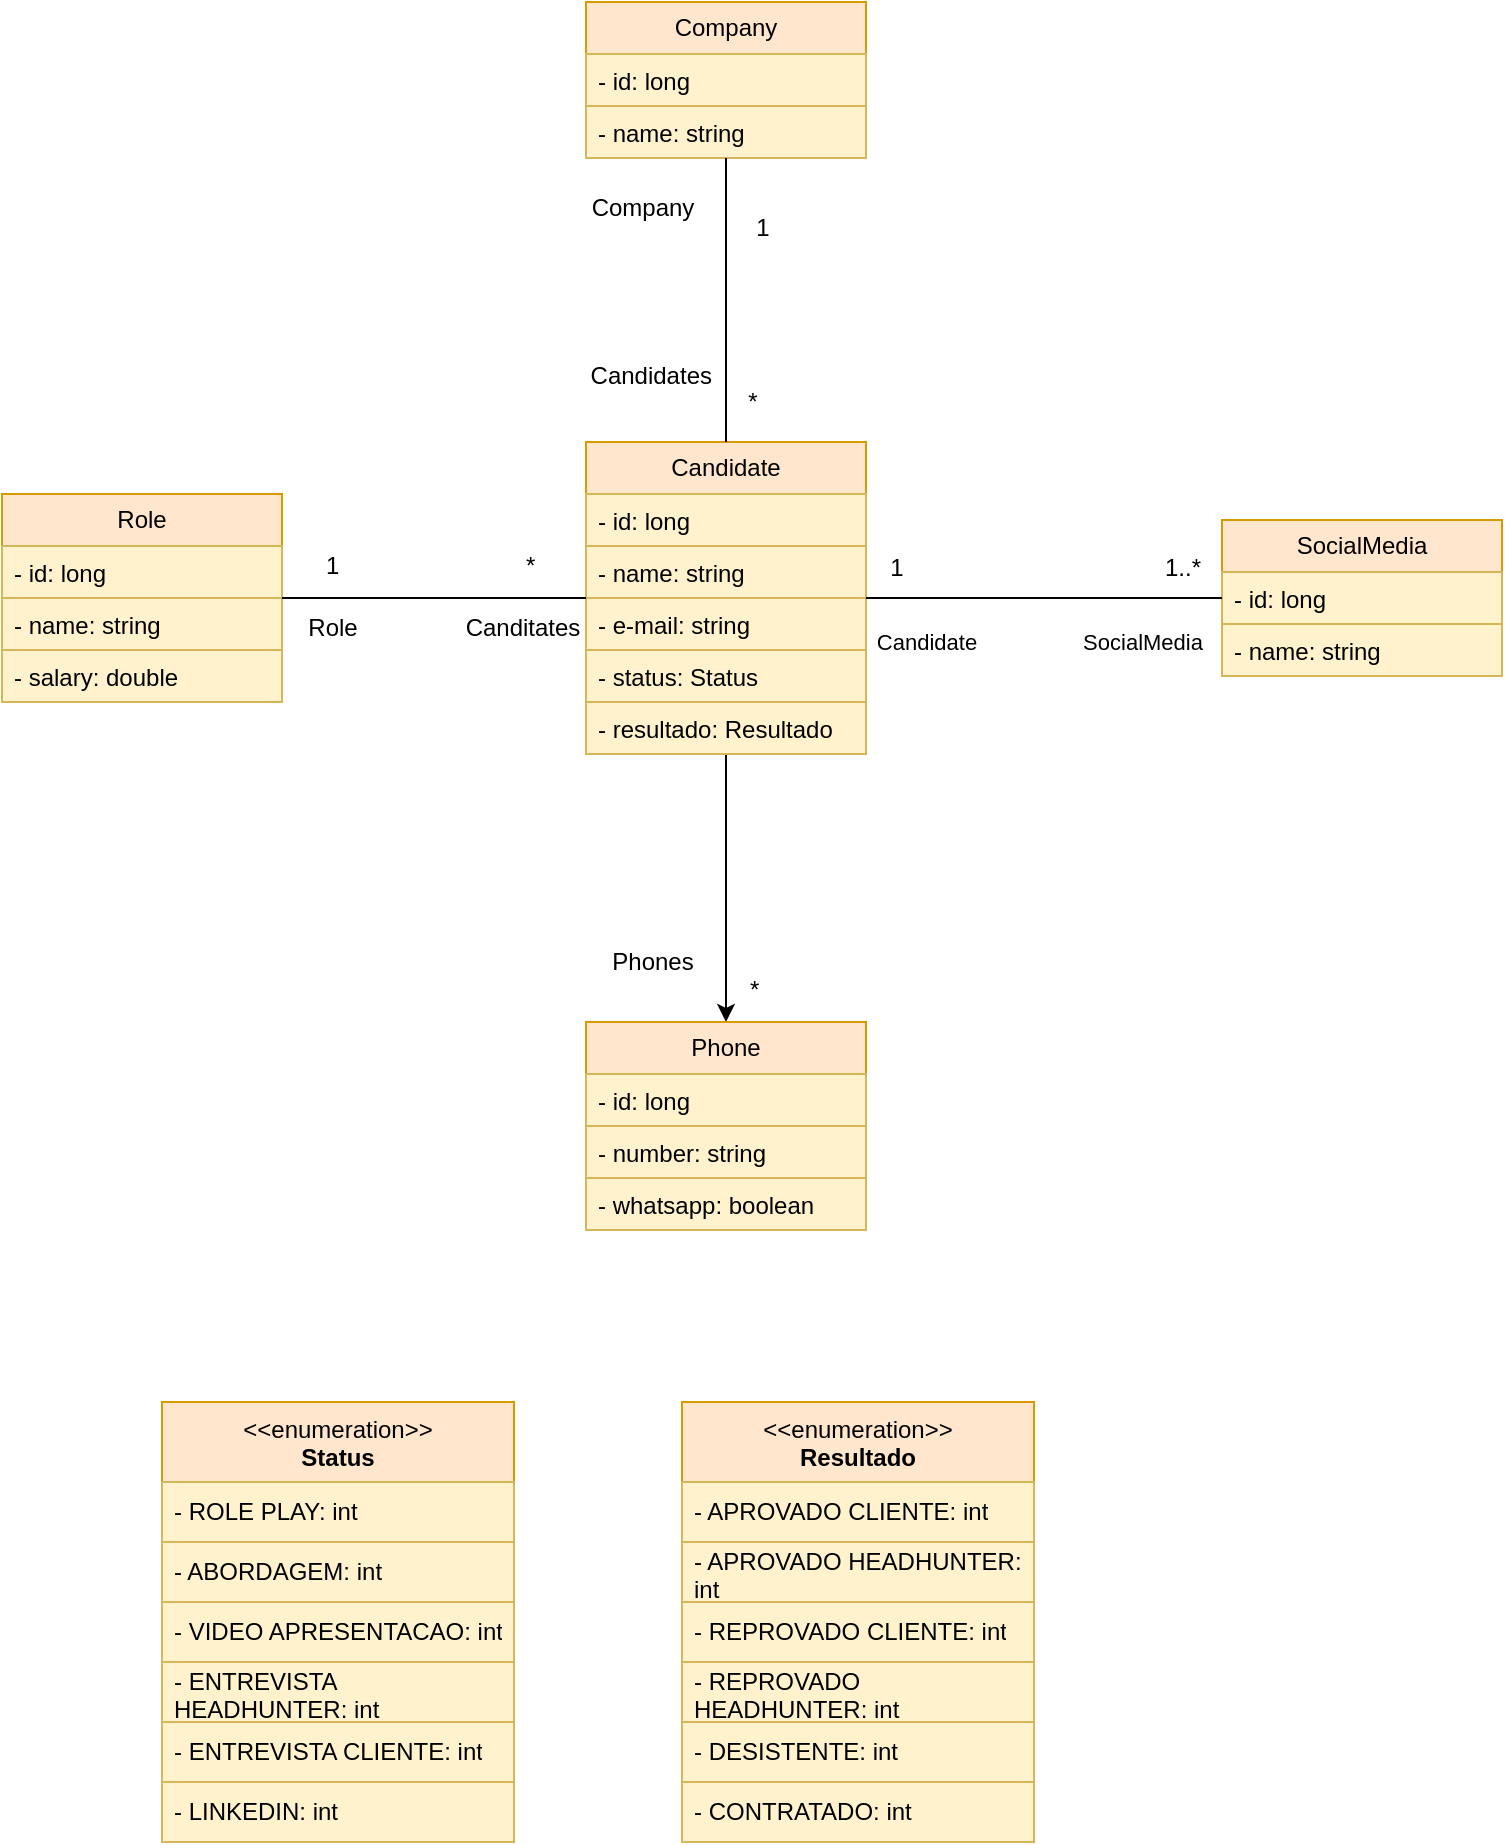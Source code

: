 <mxfile version="24.1.0" type="device">
  <diagram id="C5RBs43oDa-KdzZeNtuy" name="Page-1">
    <mxGraphModel dx="1666" dy="929" grid="1" gridSize="10" guides="1" tooltips="1" connect="1" arrows="1" fold="1" page="1" pageScale="1" pageWidth="827" pageHeight="1169" math="0" shadow="0">
      <root>
        <mxCell id="WIyWlLk6GJQsqaUBKTNV-0" />
        <mxCell id="WIyWlLk6GJQsqaUBKTNV-1" parent="WIyWlLk6GJQsqaUBKTNV-0" />
        <mxCell id="H_ECtBMFUIsmrqHkUEH8-0" value="Company" style="swimlane;fontStyle=0;childLayout=stackLayout;horizontal=1;startSize=26;fillColor=#ffe6cc;horizontalStack=0;resizeParent=1;resizeParentMax=0;resizeLast=0;collapsible=1;marginBottom=0;whiteSpace=wrap;html=1;labelBackgroundColor=none;strokeColor=#d79b00;" parent="WIyWlLk6GJQsqaUBKTNV-1" vertex="1">
          <mxGeometry x="-528" y="20" width="140" height="78" as="geometry" />
        </mxCell>
        <mxCell id="H_ECtBMFUIsmrqHkUEH8-19" value="- id: long&lt;div&gt;&lt;div&gt;&lt;br&gt;&lt;div&gt;&lt;br&gt;&lt;/div&gt;&lt;/div&gt;&lt;/div&gt;" style="text;strokeColor=#d6b656;fillColor=#fff2cc;align=left;verticalAlign=top;spacingLeft=4;spacingRight=4;overflow=hidden;rotatable=0;points=[[0,0.5],[1,0.5]];portConstraint=eastwest;whiteSpace=wrap;html=1;labelBackgroundColor=none;" parent="H_ECtBMFUIsmrqHkUEH8-0" vertex="1">
          <mxGeometry y="26" width="140" height="26" as="geometry" />
        </mxCell>
        <mxCell id="H_ECtBMFUIsmrqHkUEH8-1" value="- name: string&lt;div&gt;&lt;br&gt;&lt;/div&gt;" style="text;strokeColor=#d6b656;fillColor=#fff2cc;align=left;verticalAlign=top;spacingLeft=4;spacingRight=4;overflow=hidden;rotatable=0;points=[[0,0.5],[1,0.5]];portConstraint=eastwest;whiteSpace=wrap;html=1;labelBackgroundColor=none;" parent="H_ECtBMFUIsmrqHkUEH8-0" vertex="1">
          <mxGeometry y="52" width="140" height="26" as="geometry" />
        </mxCell>
        <mxCell id="H_ECtBMFUIsmrqHkUEH8-4" value="Role" style="swimlane;fontStyle=0;childLayout=stackLayout;horizontal=1;startSize=26;fillColor=#ffe6cc;horizontalStack=0;resizeParent=1;resizeParentMax=0;resizeLast=0;collapsible=1;marginBottom=0;whiteSpace=wrap;html=1;labelBackgroundColor=none;strokeColor=#d79b00;" parent="WIyWlLk6GJQsqaUBKTNV-1" vertex="1">
          <mxGeometry x="-820" y="266" width="140" height="104" as="geometry" />
        </mxCell>
        <mxCell id="H_ECtBMFUIsmrqHkUEH8-20" value="- id: long&lt;div&gt;&lt;br&gt;&lt;div&gt;&lt;br&gt;&lt;/div&gt;&lt;/div&gt;" style="text;strokeColor=#d6b656;fillColor=#fff2cc;align=left;verticalAlign=top;spacingLeft=4;spacingRight=4;overflow=hidden;rotatable=0;points=[[0,0.5],[1,0.5]];portConstraint=eastwest;whiteSpace=wrap;html=1;labelBackgroundColor=none;" parent="H_ECtBMFUIsmrqHkUEH8-4" vertex="1">
          <mxGeometry y="26" width="140" height="26" as="geometry" />
        </mxCell>
        <mxCell id="H_ECtBMFUIsmrqHkUEH8-5" value="- name: string" style="text;strokeColor=#d6b656;fillColor=#fff2cc;align=left;verticalAlign=top;spacingLeft=4;spacingRight=4;overflow=hidden;rotatable=0;points=[[0,0.5],[1,0.5]];portConstraint=eastwest;whiteSpace=wrap;html=1;labelBackgroundColor=none;" parent="H_ECtBMFUIsmrqHkUEH8-4" vertex="1">
          <mxGeometry y="52" width="140" height="26" as="geometry" />
        </mxCell>
        <mxCell id="H_ECtBMFUIsmrqHkUEH8-6" value="- salary: double" style="text;strokeColor=#d6b656;fillColor=#fff2cc;align=left;verticalAlign=top;spacingLeft=4;spacingRight=4;overflow=hidden;rotatable=0;points=[[0,0.5],[1,0.5]];portConstraint=eastwest;whiteSpace=wrap;html=1;labelBackgroundColor=none;" parent="H_ECtBMFUIsmrqHkUEH8-4" vertex="1">
          <mxGeometry y="78" width="140" height="26" as="geometry" />
        </mxCell>
        <mxCell id="iUYEnn6Eq7Kydfgy6CKL-1" style="edgeStyle=orthogonalEdgeStyle;rounded=0;orthogonalLoop=1;jettySize=auto;html=1;exitX=0.5;exitY=1;exitDx=0;exitDy=0;entryX=0.5;entryY=0;entryDx=0;entryDy=0;" edge="1" parent="WIyWlLk6GJQsqaUBKTNV-1" source="H_ECtBMFUIsmrqHkUEH8-9" target="H_ECtBMFUIsmrqHkUEH8-13">
          <mxGeometry relative="1" as="geometry" />
        </mxCell>
        <mxCell id="H_ECtBMFUIsmrqHkUEH8-9" value="Candidate" style="swimlane;fontStyle=0;childLayout=stackLayout;horizontal=1;startSize=26;fillColor=#ffe6cc;horizontalStack=0;resizeParent=1;resizeParentMax=0;resizeLast=0;collapsible=1;marginBottom=0;whiteSpace=wrap;html=1;labelBackgroundColor=none;strokeColor=#d79b00;" parent="WIyWlLk6GJQsqaUBKTNV-1" vertex="1">
          <mxGeometry x="-528" y="240" width="140" height="156" as="geometry" />
        </mxCell>
        <mxCell id="H_ECtBMFUIsmrqHkUEH8-23" value="- id: long&lt;div&gt;&lt;br&gt;&lt;div&gt;&lt;br&gt;&lt;/div&gt;&lt;/div&gt;" style="text;strokeColor=#d6b656;fillColor=#fff2cc;align=left;verticalAlign=top;spacingLeft=4;spacingRight=4;overflow=hidden;rotatable=0;points=[[0,0.5],[1,0.5]];portConstraint=eastwest;whiteSpace=wrap;html=1;labelBackgroundColor=none;" parent="H_ECtBMFUIsmrqHkUEH8-9" vertex="1">
          <mxGeometry y="26" width="140" height="26" as="geometry" />
        </mxCell>
        <mxCell id="H_ECtBMFUIsmrqHkUEH8-10" value="- name: string" style="text;strokeColor=#d6b656;fillColor=#fff2cc;align=left;verticalAlign=top;spacingLeft=4;spacingRight=4;overflow=hidden;rotatable=0;points=[[0,0.5],[1,0.5]];portConstraint=eastwest;whiteSpace=wrap;html=1;labelBackgroundColor=none;" parent="H_ECtBMFUIsmrqHkUEH8-9" vertex="1">
          <mxGeometry y="52" width="140" height="26" as="geometry" />
        </mxCell>
        <mxCell id="H_ECtBMFUIsmrqHkUEH8-11" value="- e-mail: string" style="text;align=left;verticalAlign=top;spacingLeft=4;spacingRight=4;overflow=hidden;rotatable=0;points=[[0,0.5],[1,0.5]];portConstraint=eastwest;whiteSpace=wrap;html=1;labelBackgroundColor=none;fillColor=#fff2cc;strokeColor=#d6b656;" parent="H_ECtBMFUIsmrqHkUEH8-9" vertex="1">
          <mxGeometry y="78" width="140" height="26" as="geometry" />
        </mxCell>
        <mxCell id="H_ECtBMFUIsmrqHkUEH8-12" value="- status: Status" style="text;strokeColor=#d6b656;fillColor=#fff2cc;align=left;verticalAlign=top;spacingLeft=4;spacingRight=4;overflow=hidden;rotatable=0;points=[[0,0.5],[1,0.5]];portConstraint=eastwest;whiteSpace=wrap;html=1;labelBackgroundColor=none;" parent="H_ECtBMFUIsmrqHkUEH8-9" vertex="1">
          <mxGeometry y="104" width="140" height="26" as="geometry" />
        </mxCell>
        <mxCell id="H_ECtBMFUIsmrqHkUEH8-47" value="- resultado: Resultado" style="text;strokeColor=#d6b656;fillColor=#fff2cc;align=left;verticalAlign=top;spacingLeft=4;spacingRight=4;overflow=hidden;rotatable=0;points=[[0,0.5],[1,0.5]];portConstraint=eastwest;whiteSpace=wrap;html=1;labelBackgroundColor=none;" parent="H_ECtBMFUIsmrqHkUEH8-9" vertex="1">
          <mxGeometry y="130" width="140" height="26" as="geometry" />
        </mxCell>
        <mxCell id="H_ECtBMFUIsmrqHkUEH8-13" value="Phone" style="swimlane;fontStyle=0;childLayout=stackLayout;horizontal=1;startSize=26;fillColor=#ffe6cc;horizontalStack=0;resizeParent=1;resizeParentMax=0;resizeLast=0;collapsible=1;marginBottom=0;whiteSpace=wrap;html=1;strokeColor=#d79b00;" parent="WIyWlLk6GJQsqaUBKTNV-1" vertex="1">
          <mxGeometry x="-528" y="530" width="140" height="104" as="geometry" />
        </mxCell>
        <mxCell id="H_ECtBMFUIsmrqHkUEH8-21" value="- id: long&lt;div&gt;&lt;br&gt;&lt;div&gt;&lt;br&gt;&lt;/div&gt;&lt;/div&gt;" style="text;strokeColor=#d6b656;fillColor=#fff2cc;align=left;verticalAlign=top;spacingLeft=4;spacingRight=4;overflow=hidden;rotatable=0;points=[[0,0.5],[1,0.5]];portConstraint=eastwest;whiteSpace=wrap;html=1;labelBackgroundColor=none;" parent="H_ECtBMFUIsmrqHkUEH8-13" vertex="1">
          <mxGeometry y="26" width="140" height="26" as="geometry" />
        </mxCell>
        <mxCell id="H_ECtBMFUIsmrqHkUEH8-14" value="- number: string" style="text;strokeColor=#d6b656;fillColor=#fff2cc;align=left;verticalAlign=top;spacingLeft=4;spacingRight=4;overflow=hidden;rotatable=0;points=[[0,0.5],[1,0.5]];portConstraint=eastwest;whiteSpace=wrap;html=1;" parent="H_ECtBMFUIsmrqHkUEH8-13" vertex="1">
          <mxGeometry y="52" width="140" height="26" as="geometry" />
        </mxCell>
        <mxCell id="H_ECtBMFUIsmrqHkUEH8-22" value="- whatsapp: boolean&lt;div&gt;&lt;br&gt;&lt;div&gt;&lt;br&gt;&lt;/div&gt;&lt;/div&gt;" style="text;strokeColor=#d6b656;fillColor=#fff2cc;align=left;verticalAlign=top;spacingLeft=4;spacingRight=4;overflow=hidden;rotatable=0;points=[[0,0.5],[1,0.5]];portConstraint=eastwest;whiteSpace=wrap;html=1;labelBackgroundColor=none;" parent="H_ECtBMFUIsmrqHkUEH8-13" vertex="1">
          <mxGeometry y="78" width="140" height="26" as="geometry" />
        </mxCell>
        <mxCell id="H_ECtBMFUIsmrqHkUEH8-24" value="SocialMedia" style="swimlane;fontStyle=0;childLayout=stackLayout;horizontal=1;startSize=26;fillColor=#ffe6cc;horizontalStack=0;resizeParent=1;resizeParentMax=0;resizeLast=0;collapsible=1;marginBottom=0;whiteSpace=wrap;html=1;strokeColor=#d79b00;" parent="WIyWlLk6GJQsqaUBKTNV-1" vertex="1">
          <mxGeometry x="-210" y="279" width="140" height="78" as="geometry" />
        </mxCell>
        <mxCell id="H_ECtBMFUIsmrqHkUEH8-28" value="- id: long&lt;div&gt;&lt;br&gt;&lt;div&gt;&lt;br&gt;&lt;/div&gt;&lt;/div&gt;" style="text;strokeColor=#d6b656;fillColor=#fff2cc;align=left;verticalAlign=top;spacingLeft=4;spacingRight=4;overflow=hidden;rotatable=0;points=[[0,0.5],[1,0.5]];portConstraint=eastwest;whiteSpace=wrap;html=1;labelBackgroundColor=none;" parent="H_ECtBMFUIsmrqHkUEH8-24" vertex="1">
          <mxGeometry y="26" width="140" height="26" as="geometry" />
        </mxCell>
        <mxCell id="H_ECtBMFUIsmrqHkUEH8-25" value="- name: string" style="text;strokeColor=#d6b656;fillColor=#fff2cc;align=left;verticalAlign=top;spacingLeft=4;spacingRight=4;overflow=hidden;rotatable=0;points=[[0,0.5],[1,0.5]];portConstraint=eastwest;whiteSpace=wrap;html=1;" parent="H_ECtBMFUIsmrqHkUEH8-24" vertex="1">
          <mxGeometry y="52" width="140" height="26" as="geometry" />
        </mxCell>
        <mxCell id="H_ECtBMFUIsmrqHkUEH8-33" value="&amp;lt;&amp;lt;enumeration&amp;gt;&amp;gt;&lt;br&gt;&lt;b&gt;Status&lt;/b&gt;" style="swimlane;fontStyle=0;align=center;verticalAlign=top;childLayout=stackLayout;horizontal=1;startSize=40;horizontalStack=0;resizeParent=1;resizeParentMax=0;resizeLast=0;collapsible=0;marginBottom=0;html=1;whiteSpace=wrap;fillColor=#ffe6cc;strokeColor=#d79b00;" parent="WIyWlLk6GJQsqaUBKTNV-1" vertex="1">
          <mxGeometry x="-740" y="720" width="176" height="220" as="geometry" />
        </mxCell>
        <mxCell id="H_ECtBMFUIsmrqHkUEH8-46" value="- ROLE PLAY: int" style="text;html=1;strokeColor=#d6b656;fillColor=#fff2cc;align=left;verticalAlign=middle;spacingLeft=4;spacingRight=4;overflow=hidden;rotatable=0;points=[[0,0.5],[1,0.5]];portConstraint=eastwest;whiteSpace=wrap;" parent="H_ECtBMFUIsmrqHkUEH8-33" vertex="1">
          <mxGeometry y="40" width="176" height="30" as="geometry" />
        </mxCell>
        <mxCell id="H_ECtBMFUIsmrqHkUEH8-36" value="- ABORDAGEM: int" style="text;html=1;strokeColor=#d6b656;fillColor=#fff2cc;align=left;verticalAlign=middle;spacingLeft=4;spacingRight=4;overflow=hidden;rotatable=0;points=[[0,0.5],[1,0.5]];portConstraint=eastwest;whiteSpace=wrap;" parent="H_ECtBMFUIsmrqHkUEH8-33" vertex="1">
          <mxGeometry y="70" width="176" height="30" as="geometry" />
        </mxCell>
        <mxCell id="H_ECtBMFUIsmrqHkUEH8-34" value="- VIDEO APRESENTACAO: int" style="text;html=1;strokeColor=#d6b656;fillColor=#fff2cc;align=left;verticalAlign=middle;spacingLeft=4;spacingRight=4;overflow=hidden;rotatable=0;points=[[0,0.5],[1,0.5]];portConstraint=eastwest;whiteSpace=wrap;" parent="H_ECtBMFUIsmrqHkUEH8-33" vertex="1">
          <mxGeometry y="100" width="176" height="30" as="geometry" />
        </mxCell>
        <mxCell id="H_ECtBMFUIsmrqHkUEH8-35" value="- ENTREVISTA HEADHUNTER: int" style="text;html=1;strokeColor=#d6b656;fillColor=#fff2cc;align=left;verticalAlign=middle;spacingLeft=4;spacingRight=4;overflow=hidden;rotatable=0;points=[[0,0.5],[1,0.5]];portConstraint=eastwest;whiteSpace=wrap;" parent="H_ECtBMFUIsmrqHkUEH8-33" vertex="1">
          <mxGeometry y="130" width="176" height="30" as="geometry" />
        </mxCell>
        <mxCell id="H_ECtBMFUIsmrqHkUEH8-37" value="- ENTREVISTA CLIENTE: int" style="text;html=1;strokeColor=#d6b656;fillColor=#fff2cc;align=left;verticalAlign=middle;spacingLeft=4;spacingRight=4;overflow=hidden;rotatable=0;points=[[0,0.5],[1,0.5]];portConstraint=eastwest;whiteSpace=wrap;" parent="H_ECtBMFUIsmrqHkUEH8-33" vertex="1">
          <mxGeometry y="160" width="176" height="30" as="geometry" />
        </mxCell>
        <mxCell id="H_ECtBMFUIsmrqHkUEH8-39" value="- LINKEDIN: int" style="text;html=1;strokeColor=#d6b656;fillColor=#fff2cc;align=left;verticalAlign=middle;spacingLeft=4;spacingRight=4;overflow=hidden;rotatable=0;points=[[0,0.5],[1,0.5]];portConstraint=eastwest;whiteSpace=wrap;" parent="H_ECtBMFUIsmrqHkUEH8-33" vertex="1">
          <mxGeometry y="190" width="176" height="30" as="geometry" />
        </mxCell>
        <mxCell id="H_ECtBMFUIsmrqHkUEH8-40" value="&amp;lt;&amp;lt;enumeration&amp;gt;&amp;gt;&lt;br&gt;&lt;b&gt;Resultado&lt;/b&gt;" style="swimlane;fontStyle=0;align=center;verticalAlign=top;childLayout=stackLayout;horizontal=1;startSize=40;horizontalStack=0;resizeParent=1;resizeParentMax=0;resizeLast=0;collapsible=0;marginBottom=0;html=1;whiteSpace=wrap;fillColor=#ffe6cc;strokeColor=#d79b00;" parent="WIyWlLk6GJQsqaUBKTNV-1" vertex="1">
          <mxGeometry x="-480" y="720" width="176" height="220" as="geometry" />
        </mxCell>
        <mxCell id="H_ECtBMFUIsmrqHkUEH8-41" value="- APROVADO CLIENTE: int" style="text;html=1;strokeColor=#d6b656;fillColor=#fff2cc;align=left;verticalAlign=middle;spacingLeft=4;spacingRight=4;overflow=hidden;rotatable=0;points=[[0,0.5],[1,0.5]];portConstraint=eastwest;whiteSpace=wrap;" parent="H_ECtBMFUIsmrqHkUEH8-40" vertex="1">
          <mxGeometry y="40" width="176" height="30" as="geometry" />
        </mxCell>
        <mxCell id="H_ECtBMFUIsmrqHkUEH8-42" value="- APROVADO HEADHUNTER: int" style="text;html=1;strokeColor=#d6b656;fillColor=#fff2cc;align=left;verticalAlign=middle;spacingLeft=4;spacingRight=4;overflow=hidden;rotatable=0;points=[[0,0.5],[1,0.5]];portConstraint=eastwest;whiteSpace=wrap;" parent="H_ECtBMFUIsmrqHkUEH8-40" vertex="1">
          <mxGeometry y="70" width="176" height="30" as="geometry" />
        </mxCell>
        <mxCell id="H_ECtBMFUIsmrqHkUEH8-43" value="- REPROVADO CLIENTE: int" style="text;html=1;strokeColor=#d6b656;fillColor=#fff2cc;align=left;verticalAlign=middle;spacingLeft=4;spacingRight=4;overflow=hidden;rotatable=0;points=[[0,0.5],[1,0.5]];portConstraint=eastwest;whiteSpace=wrap;" parent="H_ECtBMFUIsmrqHkUEH8-40" vertex="1">
          <mxGeometry y="100" width="176" height="30" as="geometry" />
        </mxCell>
        <mxCell id="H_ECtBMFUIsmrqHkUEH8-44" value="- REPROVADO HEADHUNTER: int" style="text;html=1;strokeColor=#d6b656;fillColor=#fff2cc;align=left;verticalAlign=middle;spacingLeft=4;spacingRight=4;overflow=hidden;rotatable=0;points=[[0,0.5],[1,0.5]];portConstraint=eastwest;whiteSpace=wrap;" parent="H_ECtBMFUIsmrqHkUEH8-40" vertex="1">
          <mxGeometry y="130" width="176" height="30" as="geometry" />
        </mxCell>
        <mxCell id="H_ECtBMFUIsmrqHkUEH8-45" value="- DESISTENTE: int" style="text;html=1;strokeColor=#d6b656;fillColor=#fff2cc;align=left;verticalAlign=middle;spacingLeft=4;spacingRight=4;overflow=hidden;rotatable=0;points=[[0,0.5],[1,0.5]];portConstraint=eastwest;whiteSpace=wrap;" parent="H_ECtBMFUIsmrqHkUEH8-40" vertex="1">
          <mxGeometry y="160" width="176" height="30" as="geometry" />
        </mxCell>
        <mxCell id="F0yCam-Mv7AN_2nJFBWS-8" value="- CONTRATADO: int" style="text;html=1;strokeColor=#d6b656;fillColor=#fff2cc;align=left;verticalAlign=middle;spacingLeft=4;spacingRight=4;overflow=hidden;rotatable=0;points=[[0,0.5],[1,0.5]];portConstraint=eastwest;whiteSpace=wrap;" parent="H_ECtBMFUIsmrqHkUEH8-40" vertex="1">
          <mxGeometry y="190" width="176" height="30" as="geometry" />
        </mxCell>
        <mxCell id="F0yCam-Mv7AN_2nJFBWS-6" value="*" style="resizable=0;html=1;align=left;verticalAlign=top;labelBackgroundColor=none;" parent="WIyWlLk6GJQsqaUBKTNV-1" connectable="0" vertex="1">
          <mxGeometry x="-448" y="500" as="geometry" />
        </mxCell>
        <mxCell id="F0yCam-Mv7AN_2nJFBWS-9" value="" style="endArrow=none;html=1;rounded=0;align=center;verticalAlign=top;endFill=0;labelBackgroundColor=none;entryX=1;entryY=0.5;entryDx=0;entryDy=0;exitX=0;exitY=0.5;exitDx=0;exitDy=0;" parent="WIyWlLk6GJQsqaUBKTNV-1" source="H_ECtBMFUIsmrqHkUEH8-28" target="H_ECtBMFUIsmrqHkUEH8-9" edge="1">
          <mxGeometry relative="1" as="geometry">
            <mxPoint x="-270" y="320" as="sourcePoint" />
            <mxPoint x="-290" y="444" as="targetPoint" />
          </mxGeometry>
        </mxCell>
        <mxCell id="F0yCam-Mv7AN_2nJFBWS-12" value="SocialMedia" style="edgeLabel;html=1;align=center;verticalAlign=middle;resizable=0;points=[];" parent="F0yCam-Mv7AN_2nJFBWS-9" vertex="1" connectable="0">
          <mxGeometry x="-0.748" y="-1" relative="1" as="geometry">
            <mxPoint x="-18" y="23" as="offset" />
          </mxGeometry>
        </mxCell>
        <mxCell id="F0yCam-Mv7AN_2nJFBWS-13" value="1..*" style="text;html=1;align=center;verticalAlign=middle;resizable=0;points=[];autosize=1;strokeColor=none;fillColor=none;" parent="WIyWlLk6GJQsqaUBKTNV-1" vertex="1">
          <mxGeometry x="-250" y="288" width="40" height="30" as="geometry" />
        </mxCell>
        <mxCell id="F0yCam-Mv7AN_2nJFBWS-14" value="1" style="text;html=1;align=center;verticalAlign=middle;resizable=0;points=[];autosize=1;strokeColor=none;fillColor=none;" parent="WIyWlLk6GJQsqaUBKTNV-1" vertex="1">
          <mxGeometry x="-388" y="288" width="30" height="30" as="geometry" />
        </mxCell>
        <mxCell id="F0yCam-Mv7AN_2nJFBWS-15" value="Candidate" style="edgeLabel;html=1;align=center;verticalAlign=middle;resizable=0;points=[];" parent="WIyWlLk6GJQsqaUBKTNV-1" vertex="1" connectable="0">
          <mxGeometry x="-358" y="340" as="geometry" />
        </mxCell>
        <mxCell id="F0yCam-Mv7AN_2nJFBWS-16" value="" style="endArrow=none;html=1;rounded=0;align=center;verticalAlign=top;endFill=0;labelBackgroundColor=none;entryX=0.5;entryY=1;entryDx=0;entryDy=0;exitX=0.5;exitY=0;exitDx=0;exitDy=0;" parent="WIyWlLk6GJQsqaUBKTNV-1" source="H_ECtBMFUIsmrqHkUEH8-9" target="H_ECtBMFUIsmrqHkUEH8-0" edge="1">
          <mxGeometry relative="1" as="geometry">
            <mxPoint x="-312" y="180" as="sourcePoint" />
            <mxPoint x="-490" y="180" as="targetPoint" />
          </mxGeometry>
        </mxCell>
        <mxCell id="F0yCam-Mv7AN_2nJFBWS-20" value="*" style="text;html=1;align=center;verticalAlign=middle;resizable=0;points=[];autosize=1;strokeColor=none;fillColor=none;" parent="WIyWlLk6GJQsqaUBKTNV-1" vertex="1">
          <mxGeometry x="-460" y="205" width="30" height="30" as="geometry" />
        </mxCell>
        <mxCell id="F0yCam-Mv7AN_2nJFBWS-21" value="Candidates&lt;div&gt;&lt;br&gt;&lt;/div&gt;" style="resizable=0;html=1;align=right;verticalAlign=bottom;labelBackgroundColor=none;" parent="WIyWlLk6GJQsqaUBKTNV-1" connectable="0" vertex="1">
          <mxGeometry x="-465" y="230" as="geometry" />
        </mxCell>
        <mxCell id="F0yCam-Mv7AN_2nJFBWS-22" value="&lt;span style=&quot;background-color: initial;&quot;&gt;1&lt;/span&gt;&lt;div&gt;&lt;div&gt;&lt;br&gt;&lt;/div&gt;&lt;/div&gt;" style="text;html=1;align=center;verticalAlign=middle;resizable=0;points=[];autosize=1;strokeColor=none;fillColor=none;" parent="WIyWlLk6GJQsqaUBKTNV-1" vertex="1">
          <mxGeometry x="-455" y="120" width="30" height="40" as="geometry" />
        </mxCell>
        <mxCell id="F0yCam-Mv7AN_2nJFBWS-23" value="Company" style="text;html=1;align=center;verticalAlign=middle;resizable=0;points=[];autosize=1;strokeColor=none;fillColor=none;" parent="WIyWlLk6GJQsqaUBKTNV-1" vertex="1">
          <mxGeometry x="-535" y="108" width="70" height="30" as="geometry" />
        </mxCell>
        <mxCell id="F0yCam-Mv7AN_2nJFBWS-25" value="" style="endArrow=none;html=1;rounded=0;align=center;verticalAlign=top;endFill=0;labelBackgroundColor=none;exitX=1;exitY=0.5;exitDx=0;exitDy=0;entryX=0;entryY=0.5;entryDx=0;entryDy=0;" parent="WIyWlLk6GJQsqaUBKTNV-1" source="H_ECtBMFUIsmrqHkUEH8-4" target="H_ECtBMFUIsmrqHkUEH8-9" edge="1">
          <mxGeometry relative="1" as="geometry">
            <mxPoint x="-610" y="390" as="sourcePoint" />
            <mxPoint x="-610" y="524" as="targetPoint" />
            <Array as="points" />
          </mxGeometry>
        </mxCell>
        <mxCell id="F0yCam-Mv7AN_2nJFBWS-26" value="1" style="resizable=0;html=1;align=left;verticalAlign=top;labelBackgroundColor=none;" parent="F0yCam-Mv7AN_2nJFBWS-25" connectable="0" vertex="1">
          <mxGeometry x="-1" relative="1" as="geometry">
            <mxPoint x="20" y="-30" as="offset" />
          </mxGeometry>
        </mxCell>
        <mxCell id="F0yCam-Mv7AN_2nJFBWS-28" value="Role" style="text;html=1;align=center;verticalAlign=middle;resizable=0;points=[];autosize=1;strokeColor=none;fillColor=none;" parent="WIyWlLk6GJQsqaUBKTNV-1" vertex="1">
          <mxGeometry x="-680" y="318" width="50" height="30" as="geometry" />
        </mxCell>
        <mxCell id="F0yCam-Mv7AN_2nJFBWS-30" value="*" style="resizable=0;html=1;align=left;verticalAlign=top;labelBackgroundColor=none;" parent="WIyWlLk6GJQsqaUBKTNV-1" connectable="0" vertex="1">
          <mxGeometry x="-560" y="288" as="geometry" />
        </mxCell>
        <mxCell id="F0yCam-Mv7AN_2nJFBWS-31" value="Canditates" style="text;html=1;align=center;verticalAlign=middle;resizable=0;points=[];autosize=1;strokeColor=none;fillColor=none;" parent="WIyWlLk6GJQsqaUBKTNV-1" vertex="1">
          <mxGeometry x="-600" y="318" width="80" height="30" as="geometry" />
        </mxCell>
        <mxCell id="iUYEnn6Eq7Kydfgy6CKL-2" value="Phones" style="text;html=1;align=center;verticalAlign=middle;resizable=0;points=[];autosize=1;strokeColor=none;fillColor=none;" vertex="1" parent="WIyWlLk6GJQsqaUBKTNV-1">
          <mxGeometry x="-525" y="485" width="60" height="30" as="geometry" />
        </mxCell>
      </root>
    </mxGraphModel>
  </diagram>
</mxfile>

